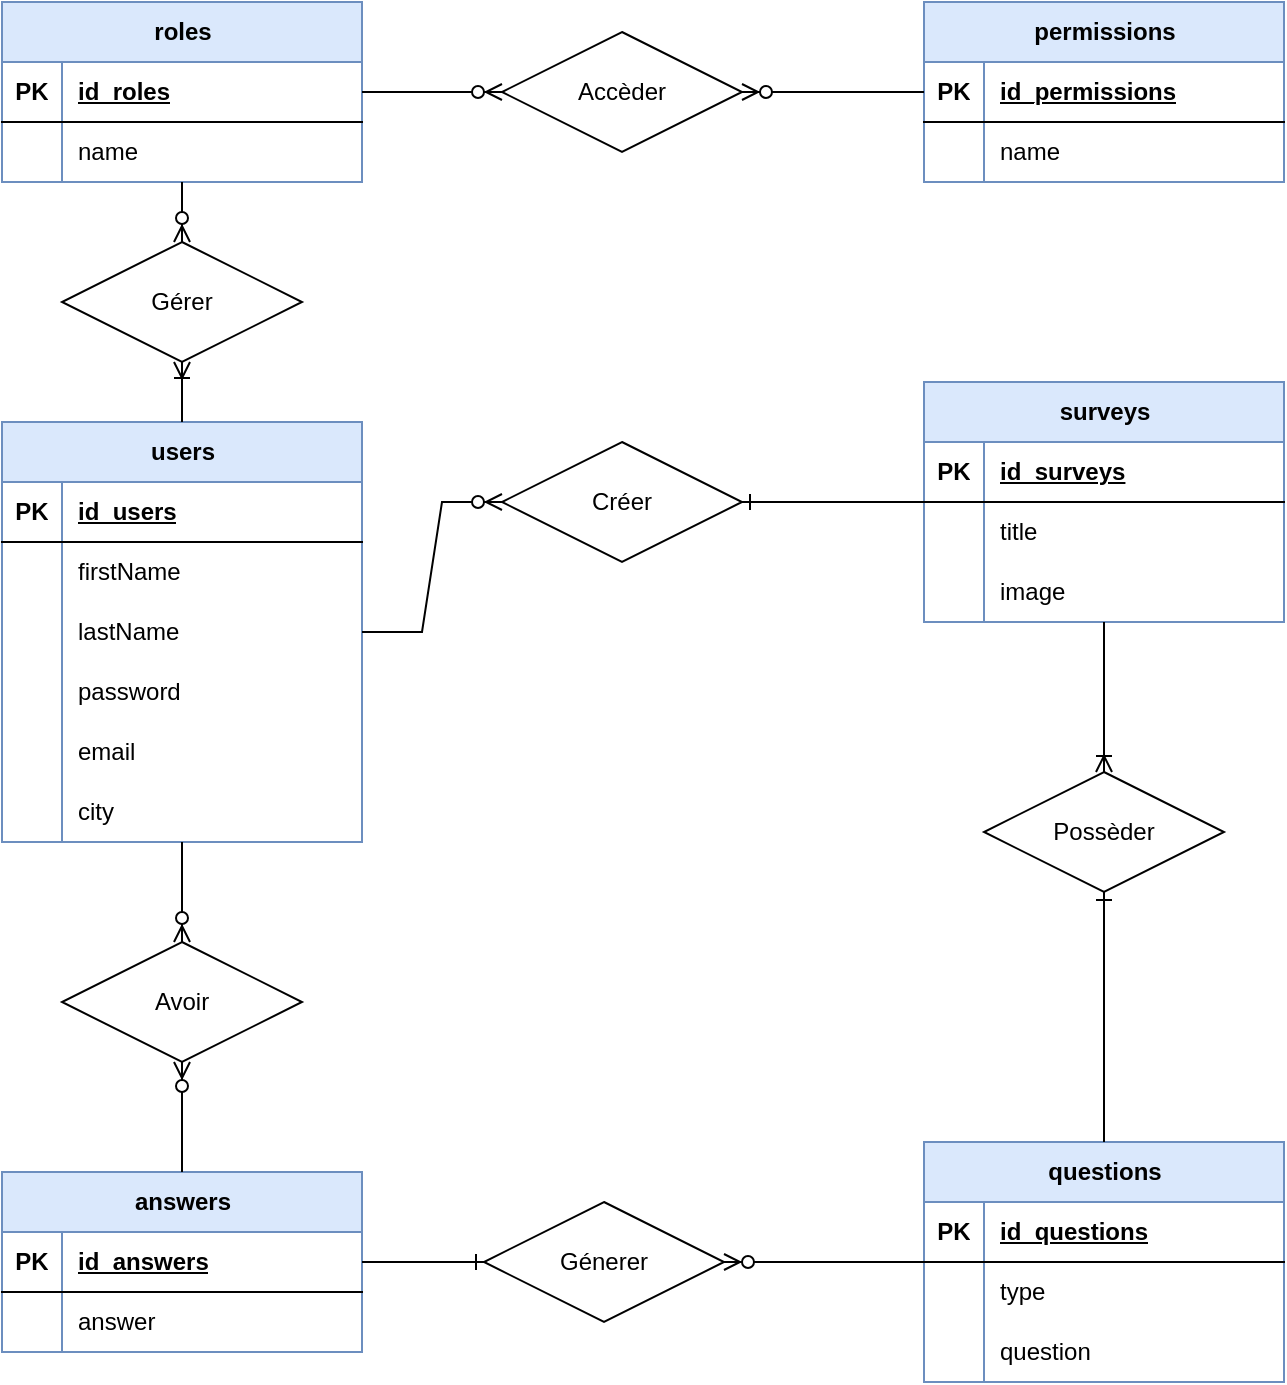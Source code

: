 <mxfile version="24.3.1" type="device">
  <diagram name="Page-1" id="VCmSubOxOJMHrRAamB6n">
    <mxGraphModel dx="1434" dy="780" grid="1" gridSize="10" guides="1" tooltips="1" connect="1" arrows="1" fold="1" page="1" pageScale="1" pageWidth="827" pageHeight="1169" math="0" shadow="0">
      <root>
        <mxCell id="0" />
        <mxCell id="1" parent="0" />
        <mxCell id="YAIvi82yEWQOSPzX5HVZ-94" value="surveys" style="shape=table;startSize=30;container=1;collapsible=1;childLayout=tableLayout;fixedRows=1;rowLines=0;fontStyle=1;align=center;resizeLast=1;html=1;fillColor=#dae8fc;strokeColor=#6c8ebf;" parent="1" vertex="1">
          <mxGeometry x="560" y="360" width="180" height="120" as="geometry" />
        </mxCell>
        <mxCell id="YAIvi82yEWQOSPzX5HVZ-95" value="" style="shape=tableRow;horizontal=0;startSize=0;swimlaneHead=0;swimlaneBody=0;fillColor=none;collapsible=0;dropTarget=0;points=[[0,0.5],[1,0.5]];portConstraint=eastwest;top=0;left=0;right=0;bottom=1;" parent="YAIvi82yEWQOSPzX5HVZ-94" vertex="1">
          <mxGeometry y="30" width="180" height="30" as="geometry" />
        </mxCell>
        <mxCell id="YAIvi82yEWQOSPzX5HVZ-96" value="PK" style="shape=partialRectangle;connectable=0;fillColor=none;top=0;left=0;bottom=0;right=0;fontStyle=1;overflow=hidden;whiteSpace=wrap;html=1;" parent="YAIvi82yEWQOSPzX5HVZ-95" vertex="1">
          <mxGeometry width="30" height="30" as="geometry">
            <mxRectangle width="30" height="30" as="alternateBounds" />
          </mxGeometry>
        </mxCell>
        <mxCell id="YAIvi82yEWQOSPzX5HVZ-97" value="id_surveys" style="shape=partialRectangle;connectable=0;fillColor=none;top=0;left=0;bottom=0;right=0;align=left;spacingLeft=6;fontStyle=5;overflow=hidden;whiteSpace=wrap;html=1;" parent="YAIvi82yEWQOSPzX5HVZ-95" vertex="1">
          <mxGeometry x="30" width="150" height="30" as="geometry">
            <mxRectangle width="150" height="30" as="alternateBounds" />
          </mxGeometry>
        </mxCell>
        <mxCell id="YAIvi82yEWQOSPzX5HVZ-98" value="" style="shape=tableRow;horizontal=0;startSize=0;swimlaneHead=0;swimlaneBody=0;fillColor=none;collapsible=0;dropTarget=0;points=[[0,0.5],[1,0.5]];portConstraint=eastwest;top=0;left=0;right=0;bottom=0;" parent="YAIvi82yEWQOSPzX5HVZ-94" vertex="1">
          <mxGeometry y="60" width="180" height="30" as="geometry" />
        </mxCell>
        <mxCell id="YAIvi82yEWQOSPzX5HVZ-99" value="" style="shape=partialRectangle;connectable=0;fillColor=none;top=0;left=0;bottom=0;right=0;editable=1;overflow=hidden;whiteSpace=wrap;html=1;" parent="YAIvi82yEWQOSPzX5HVZ-98" vertex="1">
          <mxGeometry width="30" height="30" as="geometry">
            <mxRectangle width="30" height="30" as="alternateBounds" />
          </mxGeometry>
        </mxCell>
        <mxCell id="YAIvi82yEWQOSPzX5HVZ-100" value="title" style="shape=partialRectangle;connectable=0;fillColor=none;top=0;left=0;bottom=0;right=0;align=left;spacingLeft=6;overflow=hidden;whiteSpace=wrap;html=1;" parent="YAIvi82yEWQOSPzX5HVZ-98" vertex="1">
          <mxGeometry x="30" width="150" height="30" as="geometry">
            <mxRectangle width="150" height="30" as="alternateBounds" />
          </mxGeometry>
        </mxCell>
        <mxCell id="YAIvi82yEWQOSPzX5HVZ-101" value="" style="shape=tableRow;horizontal=0;startSize=0;swimlaneHead=0;swimlaneBody=0;fillColor=none;collapsible=0;dropTarget=0;points=[[0,0.5],[1,0.5]];portConstraint=eastwest;top=0;left=0;right=0;bottom=0;" parent="YAIvi82yEWQOSPzX5HVZ-94" vertex="1">
          <mxGeometry y="90" width="180" height="30" as="geometry" />
        </mxCell>
        <mxCell id="YAIvi82yEWQOSPzX5HVZ-102" value="" style="shape=partialRectangle;connectable=0;fillColor=none;top=0;left=0;bottom=0;right=0;editable=1;overflow=hidden;whiteSpace=wrap;html=1;" parent="YAIvi82yEWQOSPzX5HVZ-101" vertex="1">
          <mxGeometry width="30" height="30" as="geometry">
            <mxRectangle width="30" height="30" as="alternateBounds" />
          </mxGeometry>
        </mxCell>
        <mxCell id="YAIvi82yEWQOSPzX5HVZ-103" value="image" style="shape=partialRectangle;connectable=0;fillColor=none;top=0;left=0;bottom=0;right=0;align=left;spacingLeft=6;overflow=hidden;whiteSpace=wrap;html=1;" parent="YAIvi82yEWQOSPzX5HVZ-101" vertex="1">
          <mxGeometry x="30" width="150" height="30" as="geometry">
            <mxRectangle width="150" height="30" as="alternateBounds" />
          </mxGeometry>
        </mxCell>
        <mxCell id="YAIvi82yEWQOSPzX5HVZ-120" value="users" style="shape=table;startSize=30;container=1;collapsible=1;childLayout=tableLayout;fixedRows=1;rowLines=0;fontStyle=1;align=center;resizeLast=1;html=1;fillColor=#dae8fc;strokeColor=#6c8ebf;" parent="1" vertex="1">
          <mxGeometry x="99" y="380" width="180" height="210" as="geometry" />
        </mxCell>
        <mxCell id="YAIvi82yEWQOSPzX5HVZ-121" value="" style="shape=tableRow;horizontal=0;startSize=0;swimlaneHead=0;swimlaneBody=0;fillColor=none;collapsible=0;dropTarget=0;points=[[0,0.5],[1,0.5]];portConstraint=eastwest;top=0;left=0;right=0;bottom=1;" parent="YAIvi82yEWQOSPzX5HVZ-120" vertex="1">
          <mxGeometry y="30" width="180" height="30" as="geometry" />
        </mxCell>
        <mxCell id="YAIvi82yEWQOSPzX5HVZ-122" value="PK" style="shape=partialRectangle;connectable=0;fillColor=none;top=0;left=0;bottom=0;right=0;fontStyle=1;overflow=hidden;whiteSpace=wrap;html=1;" parent="YAIvi82yEWQOSPzX5HVZ-121" vertex="1">
          <mxGeometry width="30" height="30" as="geometry">
            <mxRectangle width="30" height="30" as="alternateBounds" />
          </mxGeometry>
        </mxCell>
        <mxCell id="YAIvi82yEWQOSPzX5HVZ-123" value="id_users" style="shape=partialRectangle;connectable=0;fillColor=none;top=0;left=0;bottom=0;right=0;align=left;spacingLeft=6;fontStyle=5;overflow=hidden;whiteSpace=wrap;html=1;" parent="YAIvi82yEWQOSPzX5HVZ-121" vertex="1">
          <mxGeometry x="30" width="150" height="30" as="geometry">
            <mxRectangle width="150" height="30" as="alternateBounds" />
          </mxGeometry>
        </mxCell>
        <mxCell id="YAIvi82yEWQOSPzX5HVZ-124" value="" style="shape=tableRow;horizontal=0;startSize=0;swimlaneHead=0;swimlaneBody=0;fillColor=none;collapsible=0;dropTarget=0;points=[[0,0.5],[1,0.5]];portConstraint=eastwest;top=0;left=0;right=0;bottom=0;" parent="YAIvi82yEWQOSPzX5HVZ-120" vertex="1">
          <mxGeometry y="60" width="180" height="30" as="geometry" />
        </mxCell>
        <mxCell id="YAIvi82yEWQOSPzX5HVZ-125" value="" style="shape=partialRectangle;connectable=0;fillColor=none;top=0;left=0;bottom=0;right=0;editable=1;overflow=hidden;whiteSpace=wrap;html=1;" parent="YAIvi82yEWQOSPzX5HVZ-124" vertex="1">
          <mxGeometry width="30" height="30" as="geometry">
            <mxRectangle width="30" height="30" as="alternateBounds" />
          </mxGeometry>
        </mxCell>
        <mxCell id="YAIvi82yEWQOSPzX5HVZ-126" value="firstName" style="shape=partialRectangle;connectable=0;fillColor=none;top=0;left=0;bottom=0;right=0;align=left;spacingLeft=6;overflow=hidden;whiteSpace=wrap;html=1;" parent="YAIvi82yEWQOSPzX5HVZ-124" vertex="1">
          <mxGeometry x="30" width="150" height="30" as="geometry">
            <mxRectangle width="150" height="30" as="alternateBounds" />
          </mxGeometry>
        </mxCell>
        <mxCell id="YAIvi82yEWQOSPzX5HVZ-130" value="" style="shape=tableRow;horizontal=0;startSize=0;swimlaneHead=0;swimlaneBody=0;fillColor=none;collapsible=0;dropTarget=0;points=[[0,0.5],[1,0.5]];portConstraint=eastwest;top=0;left=0;right=0;bottom=0;" parent="YAIvi82yEWQOSPzX5HVZ-120" vertex="1">
          <mxGeometry y="90" width="180" height="30" as="geometry" />
        </mxCell>
        <mxCell id="YAIvi82yEWQOSPzX5HVZ-131" value="" style="shape=partialRectangle;connectable=0;fillColor=none;top=0;left=0;bottom=0;right=0;editable=1;overflow=hidden;whiteSpace=wrap;html=1;" parent="YAIvi82yEWQOSPzX5HVZ-130" vertex="1">
          <mxGeometry width="30" height="30" as="geometry">
            <mxRectangle width="30" height="30" as="alternateBounds" />
          </mxGeometry>
        </mxCell>
        <mxCell id="YAIvi82yEWQOSPzX5HVZ-132" value="lastName" style="shape=partialRectangle;connectable=0;fillColor=none;top=0;left=0;bottom=0;right=0;align=left;spacingLeft=6;overflow=hidden;whiteSpace=wrap;html=1;" parent="YAIvi82yEWQOSPzX5HVZ-130" vertex="1">
          <mxGeometry x="30" width="150" height="30" as="geometry">
            <mxRectangle width="150" height="30" as="alternateBounds" />
          </mxGeometry>
        </mxCell>
        <mxCell id="YAIvi82yEWQOSPzX5HVZ-127" value="" style="shape=tableRow;horizontal=0;startSize=0;swimlaneHead=0;swimlaneBody=0;fillColor=none;collapsible=0;dropTarget=0;points=[[0,0.5],[1,0.5]];portConstraint=eastwest;top=0;left=0;right=0;bottom=0;" parent="YAIvi82yEWQOSPzX5HVZ-120" vertex="1">
          <mxGeometry y="120" width="180" height="30" as="geometry" />
        </mxCell>
        <mxCell id="YAIvi82yEWQOSPzX5HVZ-128" value="" style="shape=partialRectangle;connectable=0;fillColor=none;top=0;left=0;bottom=0;right=0;editable=1;overflow=hidden;whiteSpace=wrap;html=1;" parent="YAIvi82yEWQOSPzX5HVZ-127" vertex="1">
          <mxGeometry width="30" height="30" as="geometry">
            <mxRectangle width="30" height="30" as="alternateBounds" />
          </mxGeometry>
        </mxCell>
        <mxCell id="YAIvi82yEWQOSPzX5HVZ-129" value="password" style="shape=partialRectangle;connectable=0;fillColor=none;top=0;left=0;bottom=0;right=0;align=left;spacingLeft=6;overflow=hidden;whiteSpace=wrap;html=1;" parent="YAIvi82yEWQOSPzX5HVZ-127" vertex="1">
          <mxGeometry x="30" width="150" height="30" as="geometry">
            <mxRectangle width="150" height="30" as="alternateBounds" />
          </mxGeometry>
        </mxCell>
        <mxCell id="YAIvi82yEWQOSPzX5HVZ-228" style="shape=tableRow;horizontal=0;startSize=0;swimlaneHead=0;swimlaneBody=0;fillColor=none;collapsible=0;dropTarget=0;points=[[0,0.5],[1,0.5]];portConstraint=eastwest;top=0;left=0;right=0;bottom=0;" parent="YAIvi82yEWQOSPzX5HVZ-120" vertex="1">
          <mxGeometry y="150" width="180" height="30" as="geometry" />
        </mxCell>
        <mxCell id="YAIvi82yEWQOSPzX5HVZ-229" style="shape=partialRectangle;connectable=0;fillColor=none;top=0;left=0;bottom=0;right=0;editable=1;overflow=hidden;whiteSpace=wrap;html=1;" parent="YAIvi82yEWQOSPzX5HVZ-228" vertex="1">
          <mxGeometry width="30" height="30" as="geometry">
            <mxRectangle width="30" height="30" as="alternateBounds" />
          </mxGeometry>
        </mxCell>
        <mxCell id="YAIvi82yEWQOSPzX5HVZ-230" value="email" style="shape=partialRectangle;connectable=0;fillColor=none;top=0;left=0;bottom=0;right=0;align=left;spacingLeft=6;overflow=hidden;whiteSpace=wrap;html=1;" parent="YAIvi82yEWQOSPzX5HVZ-228" vertex="1">
          <mxGeometry x="30" width="150" height="30" as="geometry">
            <mxRectangle width="150" height="30" as="alternateBounds" />
          </mxGeometry>
        </mxCell>
        <mxCell id="YAIvi82yEWQOSPzX5HVZ-225" style="shape=tableRow;horizontal=0;startSize=0;swimlaneHead=0;swimlaneBody=0;fillColor=none;collapsible=0;dropTarget=0;points=[[0,0.5],[1,0.5]];portConstraint=eastwest;top=0;left=0;right=0;bottom=0;" parent="YAIvi82yEWQOSPzX5HVZ-120" vertex="1">
          <mxGeometry y="180" width="180" height="30" as="geometry" />
        </mxCell>
        <mxCell id="YAIvi82yEWQOSPzX5HVZ-226" style="shape=partialRectangle;connectable=0;fillColor=none;top=0;left=0;bottom=0;right=0;editable=1;overflow=hidden;whiteSpace=wrap;html=1;" parent="YAIvi82yEWQOSPzX5HVZ-225" vertex="1">
          <mxGeometry width="30" height="30" as="geometry">
            <mxRectangle width="30" height="30" as="alternateBounds" />
          </mxGeometry>
        </mxCell>
        <mxCell id="YAIvi82yEWQOSPzX5HVZ-227" value="city" style="shape=partialRectangle;connectable=0;fillColor=none;top=0;left=0;bottom=0;right=0;align=left;spacingLeft=6;overflow=hidden;whiteSpace=wrap;html=1;" parent="YAIvi82yEWQOSPzX5HVZ-225" vertex="1">
          <mxGeometry x="30" width="150" height="30" as="geometry">
            <mxRectangle width="150" height="30" as="alternateBounds" />
          </mxGeometry>
        </mxCell>
        <mxCell id="YAIvi82yEWQOSPzX5HVZ-133" value="Créer" style="shape=rhombus;perimeter=rhombusPerimeter;whiteSpace=wrap;html=1;align=center;" parent="1" vertex="1">
          <mxGeometry x="349" y="390" width="120" height="60" as="geometry" />
        </mxCell>
        <mxCell id="YAIvi82yEWQOSPzX5HVZ-136" value="" style="edgeStyle=entityRelationEdgeStyle;fontSize=12;html=1;endArrow=ERzeroToMany;endFill=1;rounded=0;" parent="1" source="YAIvi82yEWQOSPzX5HVZ-120" target="YAIvi82yEWQOSPzX5HVZ-133" edge="1">
          <mxGeometry width="100" height="100" relative="1" as="geometry">
            <mxPoint x="339" y="660" as="sourcePoint" />
            <mxPoint x="439" y="560" as="targetPoint" />
          </mxGeometry>
        </mxCell>
        <mxCell id="YAIvi82yEWQOSPzX5HVZ-138" value="answers" style="shape=table;startSize=30;container=1;collapsible=1;childLayout=tableLayout;fixedRows=1;rowLines=0;fontStyle=1;align=center;resizeLast=1;html=1;fillColor=#dae8fc;strokeColor=#6c8ebf;" parent="1" vertex="1">
          <mxGeometry x="99" y="755" width="180" height="90" as="geometry" />
        </mxCell>
        <mxCell id="YAIvi82yEWQOSPzX5HVZ-139" value="" style="shape=tableRow;horizontal=0;startSize=0;swimlaneHead=0;swimlaneBody=0;fillColor=none;collapsible=0;dropTarget=0;points=[[0,0.5],[1,0.5]];portConstraint=eastwest;top=0;left=0;right=0;bottom=1;" parent="YAIvi82yEWQOSPzX5HVZ-138" vertex="1">
          <mxGeometry y="30" width="180" height="30" as="geometry" />
        </mxCell>
        <mxCell id="YAIvi82yEWQOSPzX5HVZ-140" value="PK" style="shape=partialRectangle;connectable=0;fillColor=none;top=0;left=0;bottom=0;right=0;fontStyle=1;overflow=hidden;whiteSpace=wrap;html=1;" parent="YAIvi82yEWQOSPzX5HVZ-139" vertex="1">
          <mxGeometry width="30" height="30" as="geometry">
            <mxRectangle width="30" height="30" as="alternateBounds" />
          </mxGeometry>
        </mxCell>
        <mxCell id="YAIvi82yEWQOSPzX5HVZ-141" value="id_answers" style="shape=partialRectangle;connectable=0;fillColor=none;top=0;left=0;bottom=0;right=0;align=left;spacingLeft=6;fontStyle=5;overflow=hidden;whiteSpace=wrap;html=1;" parent="YAIvi82yEWQOSPzX5HVZ-139" vertex="1">
          <mxGeometry x="30" width="150" height="30" as="geometry">
            <mxRectangle width="150" height="30" as="alternateBounds" />
          </mxGeometry>
        </mxCell>
        <mxCell id="YAIvi82yEWQOSPzX5HVZ-145" value="" style="shape=tableRow;horizontal=0;startSize=0;swimlaneHead=0;swimlaneBody=0;fillColor=none;collapsible=0;dropTarget=0;points=[[0,0.5],[1,0.5]];portConstraint=eastwest;top=0;left=0;right=0;bottom=0;" parent="YAIvi82yEWQOSPzX5HVZ-138" vertex="1">
          <mxGeometry y="60" width="180" height="30" as="geometry" />
        </mxCell>
        <mxCell id="YAIvi82yEWQOSPzX5HVZ-146" value="" style="shape=partialRectangle;connectable=0;fillColor=none;top=0;left=0;bottom=0;right=0;editable=1;overflow=hidden;whiteSpace=wrap;html=1;" parent="YAIvi82yEWQOSPzX5HVZ-145" vertex="1">
          <mxGeometry width="30" height="30" as="geometry">
            <mxRectangle width="30" height="30" as="alternateBounds" />
          </mxGeometry>
        </mxCell>
        <mxCell id="YAIvi82yEWQOSPzX5HVZ-147" value="answer" style="shape=partialRectangle;connectable=0;fillColor=none;top=0;left=0;bottom=0;right=0;align=left;spacingLeft=6;overflow=hidden;whiteSpace=wrap;html=1;" parent="YAIvi82yEWQOSPzX5HVZ-145" vertex="1">
          <mxGeometry x="30" width="150" height="30" as="geometry">
            <mxRectangle width="150" height="30" as="alternateBounds" />
          </mxGeometry>
        </mxCell>
        <mxCell id="YAIvi82yEWQOSPzX5HVZ-157" value="" style="edgeStyle=entityRelationEdgeStyle;fontSize=12;html=1;endArrow=ERone;endFill=1;rounded=0;entryX=1;entryY=0.5;entryDx=0;entryDy=0;" parent="1" source="YAIvi82yEWQOSPzX5HVZ-94" target="YAIvi82yEWQOSPzX5HVZ-133" edge="1">
          <mxGeometry width="100" height="100" relative="1" as="geometry">
            <mxPoint x="389" y="640" as="sourcePoint" />
            <mxPoint x="489" y="540" as="targetPoint" />
          </mxGeometry>
        </mxCell>
        <mxCell id="YAIvi82yEWQOSPzX5HVZ-158" value="Possèder" style="shape=rhombus;perimeter=rhombusPerimeter;whiteSpace=wrap;html=1;align=center;" parent="1" vertex="1">
          <mxGeometry x="590" y="555" width="120" height="60" as="geometry" />
        </mxCell>
        <mxCell id="YAIvi82yEWQOSPzX5HVZ-159" value="" style="edgeStyle=elbowEdgeStyle;fontSize=12;html=1;endArrow=ERoneToMany;rounded=0;" parent="1" source="YAIvi82yEWQOSPzX5HVZ-94" target="YAIvi82yEWQOSPzX5HVZ-158" edge="1">
          <mxGeometry width="100" height="100" relative="1" as="geometry">
            <mxPoint x="499" y="750" as="sourcePoint" />
            <mxPoint x="599" y="650" as="targetPoint" />
          </mxGeometry>
        </mxCell>
        <mxCell id="YAIvi82yEWQOSPzX5HVZ-174" value="Avoir" style="shape=rhombus;perimeter=rhombusPerimeter;whiteSpace=wrap;html=1;align=center;" parent="1" vertex="1">
          <mxGeometry x="129" y="640" width="120" height="60" as="geometry" />
        </mxCell>
        <mxCell id="YAIvi82yEWQOSPzX5HVZ-182" value="questions" style="shape=table;startSize=30;container=1;collapsible=1;childLayout=tableLayout;fixedRows=1;rowLines=0;fontStyle=1;align=center;resizeLast=1;html=1;fillColor=#dae8fc;strokeColor=#6c8ebf;" parent="1" vertex="1">
          <mxGeometry x="560" y="740" width="180" height="120" as="geometry" />
        </mxCell>
        <mxCell id="YAIvi82yEWQOSPzX5HVZ-183" value="" style="shape=tableRow;horizontal=0;startSize=0;swimlaneHead=0;swimlaneBody=0;fillColor=none;collapsible=0;dropTarget=0;points=[[0,0.5],[1,0.5]];portConstraint=eastwest;top=0;left=0;right=0;bottom=1;" parent="YAIvi82yEWQOSPzX5HVZ-182" vertex="1">
          <mxGeometry y="30" width="180" height="30" as="geometry" />
        </mxCell>
        <mxCell id="YAIvi82yEWQOSPzX5HVZ-184" value="PK" style="shape=partialRectangle;connectable=0;fillColor=none;top=0;left=0;bottom=0;right=0;fontStyle=1;overflow=hidden;whiteSpace=wrap;html=1;" parent="YAIvi82yEWQOSPzX5HVZ-183" vertex="1">
          <mxGeometry width="30" height="30" as="geometry">
            <mxRectangle width="30" height="30" as="alternateBounds" />
          </mxGeometry>
        </mxCell>
        <mxCell id="YAIvi82yEWQOSPzX5HVZ-185" value="id_questions" style="shape=partialRectangle;connectable=0;fillColor=none;top=0;left=0;bottom=0;right=0;align=left;spacingLeft=6;fontStyle=5;overflow=hidden;whiteSpace=wrap;html=1;" parent="YAIvi82yEWQOSPzX5HVZ-183" vertex="1">
          <mxGeometry x="30" width="150" height="30" as="geometry">
            <mxRectangle width="150" height="30" as="alternateBounds" />
          </mxGeometry>
        </mxCell>
        <mxCell id="YAIvi82yEWQOSPzX5HVZ-186" value="" style="shape=tableRow;horizontal=0;startSize=0;swimlaneHead=0;swimlaneBody=0;fillColor=none;collapsible=0;dropTarget=0;points=[[0,0.5],[1,0.5]];portConstraint=eastwest;top=0;left=0;right=0;bottom=0;" parent="YAIvi82yEWQOSPzX5HVZ-182" vertex="1">
          <mxGeometry y="60" width="180" height="30" as="geometry" />
        </mxCell>
        <mxCell id="YAIvi82yEWQOSPzX5HVZ-187" value="" style="shape=partialRectangle;connectable=0;fillColor=none;top=0;left=0;bottom=0;right=0;editable=1;overflow=hidden;whiteSpace=wrap;html=1;" parent="YAIvi82yEWQOSPzX5HVZ-186" vertex="1">
          <mxGeometry width="30" height="30" as="geometry">
            <mxRectangle width="30" height="30" as="alternateBounds" />
          </mxGeometry>
        </mxCell>
        <mxCell id="YAIvi82yEWQOSPzX5HVZ-188" value="type" style="shape=partialRectangle;connectable=0;fillColor=none;top=0;left=0;bottom=0;right=0;align=left;spacingLeft=6;overflow=hidden;whiteSpace=wrap;html=1;" parent="YAIvi82yEWQOSPzX5HVZ-186" vertex="1">
          <mxGeometry x="30" width="150" height="30" as="geometry">
            <mxRectangle width="150" height="30" as="alternateBounds" />
          </mxGeometry>
        </mxCell>
        <mxCell id="YAIvi82yEWQOSPzX5HVZ-189" value="" style="shape=tableRow;horizontal=0;startSize=0;swimlaneHead=0;swimlaneBody=0;fillColor=none;collapsible=0;dropTarget=0;points=[[0,0.5],[1,0.5]];portConstraint=eastwest;top=0;left=0;right=0;bottom=0;" parent="YAIvi82yEWQOSPzX5HVZ-182" vertex="1">
          <mxGeometry y="90" width="180" height="30" as="geometry" />
        </mxCell>
        <mxCell id="YAIvi82yEWQOSPzX5HVZ-190" value="" style="shape=partialRectangle;connectable=0;fillColor=none;top=0;left=0;bottom=0;right=0;editable=1;overflow=hidden;whiteSpace=wrap;html=1;" parent="YAIvi82yEWQOSPzX5HVZ-189" vertex="1">
          <mxGeometry width="30" height="30" as="geometry">
            <mxRectangle width="30" height="30" as="alternateBounds" />
          </mxGeometry>
        </mxCell>
        <mxCell id="YAIvi82yEWQOSPzX5HVZ-191" value="question" style="shape=partialRectangle;connectable=0;fillColor=none;top=0;left=0;bottom=0;right=0;align=left;spacingLeft=6;overflow=hidden;whiteSpace=wrap;html=1;" parent="YAIvi82yEWQOSPzX5HVZ-189" vertex="1">
          <mxGeometry x="30" width="150" height="30" as="geometry">
            <mxRectangle width="150" height="30" as="alternateBounds" />
          </mxGeometry>
        </mxCell>
        <mxCell id="YAIvi82yEWQOSPzX5HVZ-193" value="" style="edgeStyle=elbowEdgeStyle;fontSize=12;html=1;endArrow=ERone;endFill=1;rounded=0;" parent="1" source="YAIvi82yEWQOSPzX5HVZ-182" target="YAIvi82yEWQOSPzX5HVZ-158" edge="1">
          <mxGeometry width="100" height="100" relative="1" as="geometry">
            <mxPoint x="210" y="850" as="sourcePoint" />
            <mxPoint x="310" y="750" as="targetPoint" />
          </mxGeometry>
        </mxCell>
        <mxCell id="YAIvi82yEWQOSPzX5HVZ-194" value="Génerer" style="shape=rhombus;perimeter=rhombusPerimeter;whiteSpace=wrap;html=1;align=center;" parent="1" vertex="1">
          <mxGeometry x="340" y="770" width="120" height="60" as="geometry" />
        </mxCell>
        <mxCell id="YAIvi82yEWQOSPzX5HVZ-195" value="" style="edgeStyle=elbowEdgeStyle;fontSize=12;html=1;endArrow=ERone;endFill=1;rounded=0;" parent="1" source="YAIvi82yEWQOSPzX5HVZ-138" target="YAIvi82yEWQOSPzX5HVZ-194" edge="1">
          <mxGeometry width="100" height="100" relative="1" as="geometry">
            <mxPoint x="10" y="930" as="sourcePoint" />
            <mxPoint x="110" y="830" as="targetPoint" />
          </mxGeometry>
        </mxCell>
        <mxCell id="YAIvi82yEWQOSPzX5HVZ-196" value="" style="edgeStyle=elbowEdgeStyle;fontSize=12;html=1;endArrow=ERzeroToMany;endFill=1;rounded=0;" parent="1" source="YAIvi82yEWQOSPzX5HVZ-182" target="YAIvi82yEWQOSPzX5HVZ-194" edge="1">
          <mxGeometry width="100" height="100" relative="1" as="geometry">
            <mxPoint x="30" y="850" as="sourcePoint" />
            <mxPoint x="130" y="750" as="targetPoint" />
          </mxGeometry>
        </mxCell>
        <mxCell id="YAIvi82yEWQOSPzX5HVZ-198" value="roles" style="shape=table;startSize=30;container=1;collapsible=1;childLayout=tableLayout;fixedRows=1;rowLines=0;fontStyle=1;align=center;resizeLast=1;html=1;fillColor=#dae8fc;strokeColor=#6c8ebf;" parent="1" vertex="1">
          <mxGeometry x="99" y="170" width="180" height="90" as="geometry" />
        </mxCell>
        <mxCell id="YAIvi82yEWQOSPzX5HVZ-199" value="" style="shape=tableRow;horizontal=0;startSize=0;swimlaneHead=0;swimlaneBody=0;fillColor=none;collapsible=0;dropTarget=0;points=[[0,0.5],[1,0.5]];portConstraint=eastwest;top=0;left=0;right=0;bottom=1;" parent="YAIvi82yEWQOSPzX5HVZ-198" vertex="1">
          <mxGeometry y="30" width="180" height="30" as="geometry" />
        </mxCell>
        <mxCell id="YAIvi82yEWQOSPzX5HVZ-200" value="PK" style="shape=partialRectangle;connectable=0;fillColor=none;top=0;left=0;bottom=0;right=0;fontStyle=1;overflow=hidden;whiteSpace=wrap;html=1;" parent="YAIvi82yEWQOSPzX5HVZ-199" vertex="1">
          <mxGeometry width="30" height="30" as="geometry">
            <mxRectangle width="30" height="30" as="alternateBounds" />
          </mxGeometry>
        </mxCell>
        <mxCell id="YAIvi82yEWQOSPzX5HVZ-201" value="id_roles" style="shape=partialRectangle;connectable=0;fillColor=none;top=0;left=0;bottom=0;right=0;align=left;spacingLeft=6;fontStyle=5;overflow=hidden;whiteSpace=wrap;html=1;" parent="YAIvi82yEWQOSPzX5HVZ-199" vertex="1">
          <mxGeometry x="30" width="150" height="30" as="geometry">
            <mxRectangle width="150" height="30" as="alternateBounds" />
          </mxGeometry>
        </mxCell>
        <mxCell id="YAIvi82yEWQOSPzX5HVZ-202" value="" style="shape=tableRow;horizontal=0;startSize=0;swimlaneHead=0;swimlaneBody=0;fillColor=none;collapsible=0;dropTarget=0;points=[[0,0.5],[1,0.5]];portConstraint=eastwest;top=0;left=0;right=0;bottom=0;" parent="YAIvi82yEWQOSPzX5HVZ-198" vertex="1">
          <mxGeometry y="60" width="180" height="30" as="geometry" />
        </mxCell>
        <mxCell id="YAIvi82yEWQOSPzX5HVZ-203" value="" style="shape=partialRectangle;connectable=0;fillColor=none;top=0;left=0;bottom=0;right=0;editable=1;overflow=hidden;whiteSpace=wrap;html=1;" parent="YAIvi82yEWQOSPzX5HVZ-202" vertex="1">
          <mxGeometry width="30" height="30" as="geometry">
            <mxRectangle width="30" height="30" as="alternateBounds" />
          </mxGeometry>
        </mxCell>
        <mxCell id="YAIvi82yEWQOSPzX5HVZ-204" value="name" style="shape=partialRectangle;connectable=0;fillColor=none;top=0;left=0;bottom=0;right=0;align=left;spacingLeft=6;overflow=hidden;whiteSpace=wrap;html=1;" parent="YAIvi82yEWQOSPzX5HVZ-202" vertex="1">
          <mxGeometry x="30" width="150" height="30" as="geometry">
            <mxRectangle width="150" height="30" as="alternateBounds" />
          </mxGeometry>
        </mxCell>
        <mxCell id="YAIvi82yEWQOSPzX5HVZ-211" value="permissions" style="shape=table;startSize=30;container=1;collapsible=1;childLayout=tableLayout;fixedRows=1;rowLines=0;fontStyle=1;align=center;resizeLast=1;html=1;fillColor=#dae8fc;strokeColor=#6c8ebf;" parent="1" vertex="1">
          <mxGeometry x="560" y="170" width="180" height="90" as="geometry" />
        </mxCell>
        <mxCell id="YAIvi82yEWQOSPzX5HVZ-212" value="" style="shape=tableRow;horizontal=0;startSize=0;swimlaneHead=0;swimlaneBody=0;fillColor=none;collapsible=0;dropTarget=0;points=[[0,0.5],[1,0.5]];portConstraint=eastwest;top=0;left=0;right=0;bottom=1;" parent="YAIvi82yEWQOSPzX5HVZ-211" vertex="1">
          <mxGeometry y="30" width="180" height="30" as="geometry" />
        </mxCell>
        <mxCell id="YAIvi82yEWQOSPzX5HVZ-213" value="PK" style="shape=partialRectangle;connectable=0;fillColor=none;top=0;left=0;bottom=0;right=0;fontStyle=1;overflow=hidden;whiteSpace=wrap;html=1;" parent="YAIvi82yEWQOSPzX5HVZ-212" vertex="1">
          <mxGeometry width="30" height="30" as="geometry">
            <mxRectangle width="30" height="30" as="alternateBounds" />
          </mxGeometry>
        </mxCell>
        <mxCell id="YAIvi82yEWQOSPzX5HVZ-214" value="id_permissions" style="shape=partialRectangle;connectable=0;fillColor=none;top=0;left=0;bottom=0;right=0;align=left;spacingLeft=6;fontStyle=5;overflow=hidden;whiteSpace=wrap;html=1;" parent="YAIvi82yEWQOSPzX5HVZ-212" vertex="1">
          <mxGeometry x="30" width="150" height="30" as="geometry">
            <mxRectangle width="150" height="30" as="alternateBounds" />
          </mxGeometry>
        </mxCell>
        <mxCell id="YAIvi82yEWQOSPzX5HVZ-215" value="" style="shape=tableRow;horizontal=0;startSize=0;swimlaneHead=0;swimlaneBody=0;fillColor=none;collapsible=0;dropTarget=0;points=[[0,0.5],[1,0.5]];portConstraint=eastwest;top=0;left=0;right=0;bottom=0;" parent="YAIvi82yEWQOSPzX5HVZ-211" vertex="1">
          <mxGeometry y="60" width="180" height="30" as="geometry" />
        </mxCell>
        <mxCell id="YAIvi82yEWQOSPzX5HVZ-216" value="" style="shape=partialRectangle;connectable=0;fillColor=none;top=0;left=0;bottom=0;right=0;editable=1;overflow=hidden;whiteSpace=wrap;html=1;" parent="YAIvi82yEWQOSPzX5HVZ-215" vertex="1">
          <mxGeometry width="30" height="30" as="geometry">
            <mxRectangle width="30" height="30" as="alternateBounds" />
          </mxGeometry>
        </mxCell>
        <mxCell id="YAIvi82yEWQOSPzX5HVZ-217" value="name" style="shape=partialRectangle;connectable=0;fillColor=none;top=0;left=0;bottom=0;right=0;align=left;spacingLeft=6;overflow=hidden;whiteSpace=wrap;html=1;" parent="YAIvi82yEWQOSPzX5HVZ-215" vertex="1">
          <mxGeometry x="30" width="150" height="30" as="geometry">
            <mxRectangle width="150" height="30" as="alternateBounds" />
          </mxGeometry>
        </mxCell>
        <mxCell id="YAIvi82yEWQOSPzX5HVZ-218" value="" style="edgeStyle=entityRelationEdgeStyle;fontSize=12;html=1;endArrow=ERzeroToMany;endFill=1;rounded=0;" parent="1" source="YAIvi82yEWQOSPzX5HVZ-198" target="YAIvi82yEWQOSPzX5HVZ-219" edge="1">
          <mxGeometry width="100" height="100" relative="1" as="geometry">
            <mxPoint x="280" y="345" as="sourcePoint" />
            <mxPoint x="380" y="245" as="targetPoint" />
          </mxGeometry>
        </mxCell>
        <mxCell id="YAIvi82yEWQOSPzX5HVZ-219" value="Accèder" style="shape=rhombus;perimeter=rhombusPerimeter;whiteSpace=wrap;html=1;align=center;" parent="1" vertex="1">
          <mxGeometry x="349" y="185" width="120" height="60" as="geometry" />
        </mxCell>
        <mxCell id="YAIvi82yEWQOSPzX5HVZ-220" value="" style="edgeStyle=entityRelationEdgeStyle;fontSize=12;html=1;endArrow=ERzeroToMany;endFill=1;rounded=0;" parent="1" source="YAIvi82yEWQOSPzX5HVZ-211" target="YAIvi82yEWQOSPzX5HVZ-219" edge="1">
          <mxGeometry width="100" height="100" relative="1" as="geometry">
            <mxPoint x="450" y="345" as="sourcePoint" />
            <mxPoint x="550" y="245" as="targetPoint" />
          </mxGeometry>
        </mxCell>
        <mxCell id="YAIvi82yEWQOSPzX5HVZ-221" value="Gérer" style="shape=rhombus;perimeter=rhombusPerimeter;whiteSpace=wrap;html=1;align=center;" parent="1" vertex="1">
          <mxGeometry x="129" y="290" width="120" height="60" as="geometry" />
        </mxCell>
        <mxCell id="YAIvi82yEWQOSPzX5HVZ-222" value="" style="edgeStyle=elbowEdgeStyle;fontSize=12;html=1;endArrow=ERzeroToMany;endFill=1;rounded=0;" parent="1" source="YAIvi82yEWQOSPzX5HVZ-198" target="YAIvi82yEWQOSPzX5HVZ-221" edge="1">
          <mxGeometry width="100" height="100" relative="1" as="geometry">
            <mxPoint x="10" y="400" as="sourcePoint" />
            <mxPoint x="110" y="300" as="targetPoint" />
          </mxGeometry>
        </mxCell>
        <mxCell id="YAIvi82yEWQOSPzX5HVZ-224" value="" style="edgeStyle=elbowEdgeStyle;fontSize=12;html=1;endArrow=ERoneToMany;rounded=0;elbow=vertical;" parent="1" source="YAIvi82yEWQOSPzX5HVZ-120" target="YAIvi82yEWQOSPzX5HVZ-221" edge="1">
          <mxGeometry width="100" height="100" relative="1" as="geometry">
            <mxPoint x="-60" y="610" as="sourcePoint" />
            <mxPoint x="40" y="510" as="targetPoint" />
          </mxGeometry>
        </mxCell>
        <mxCell id="YAIvi82yEWQOSPzX5HVZ-231" value="" style="edgeStyle=elbowEdgeStyle;fontSize=12;html=1;endArrow=ERzeroToMany;endFill=1;rounded=0;" parent="1" source="YAIvi82yEWQOSPzX5HVZ-138" target="YAIvi82yEWQOSPzX5HVZ-174" edge="1">
          <mxGeometry width="100" height="100" relative="1" as="geometry">
            <mxPoint x="70" y="850" as="sourcePoint" />
            <mxPoint x="170" y="750" as="targetPoint" />
          </mxGeometry>
        </mxCell>
        <mxCell id="YAIvi82yEWQOSPzX5HVZ-233" value="" style="edgeStyle=elbowEdgeStyle;fontSize=12;html=1;endArrow=ERzeroToMany;endFill=1;rounded=0;" parent="1" source="YAIvi82yEWQOSPzX5HVZ-120" target="YAIvi82yEWQOSPzX5HVZ-174" edge="1">
          <mxGeometry width="100" height="100" relative="1" as="geometry">
            <mxPoint x="120" y="710" as="sourcePoint" />
            <mxPoint x="220" y="610" as="targetPoint" />
          </mxGeometry>
        </mxCell>
      </root>
    </mxGraphModel>
  </diagram>
</mxfile>

